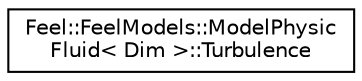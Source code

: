 digraph "Graphical Class Hierarchy"
{
 // LATEX_PDF_SIZE
  edge [fontname="Helvetica",fontsize="10",labelfontname="Helvetica",labelfontsize="10"];
  node [fontname="Helvetica",fontsize="10",shape=record];
  rankdir="LR";
  Node0 [label="Feel::FeelModels::ModelPhysic\lFluid\< Dim \>::Turbulence",height=0.2,width=0.4,color="black", fillcolor="white", style="filled",URL="$structFeel_1_1FeelModels_1_1ModelPhysicFluid_1_1Turbulence.html",tooltip=" "];
}
